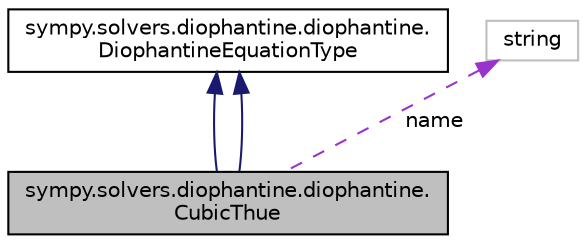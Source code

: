 digraph "sympy.solvers.diophantine.diophantine.CubicThue"
{
 // LATEX_PDF_SIZE
  edge [fontname="Helvetica",fontsize="10",labelfontname="Helvetica",labelfontsize="10"];
  node [fontname="Helvetica",fontsize="10",shape=record];
  Node1 [label="sympy.solvers.diophantine.diophantine.\lCubicThue",height=0.2,width=0.4,color="black", fillcolor="grey75", style="filled", fontcolor="black",tooltip=" "];
  Node2 -> Node1 [dir="back",color="midnightblue",fontsize="10",style="solid",fontname="Helvetica"];
  Node2 [label="sympy.solvers.diophantine.diophantine.\lDiophantineEquationType",height=0.2,width=0.4,color="black", fillcolor="white", style="filled",URL="$classsympy_1_1solvers_1_1diophantine_1_1diophantine_1_1DiophantineEquationType.html",tooltip=" "];
  Node2 -> Node1 [dir="back",color="midnightblue",fontsize="10",style="solid",fontname="Helvetica"];
  Node3 -> Node1 [dir="back",color="darkorchid3",fontsize="10",style="dashed",label=" name" ,fontname="Helvetica"];
  Node3 [label="string",height=0.2,width=0.4,color="grey75", fillcolor="white", style="filled",tooltip=" "];
}
